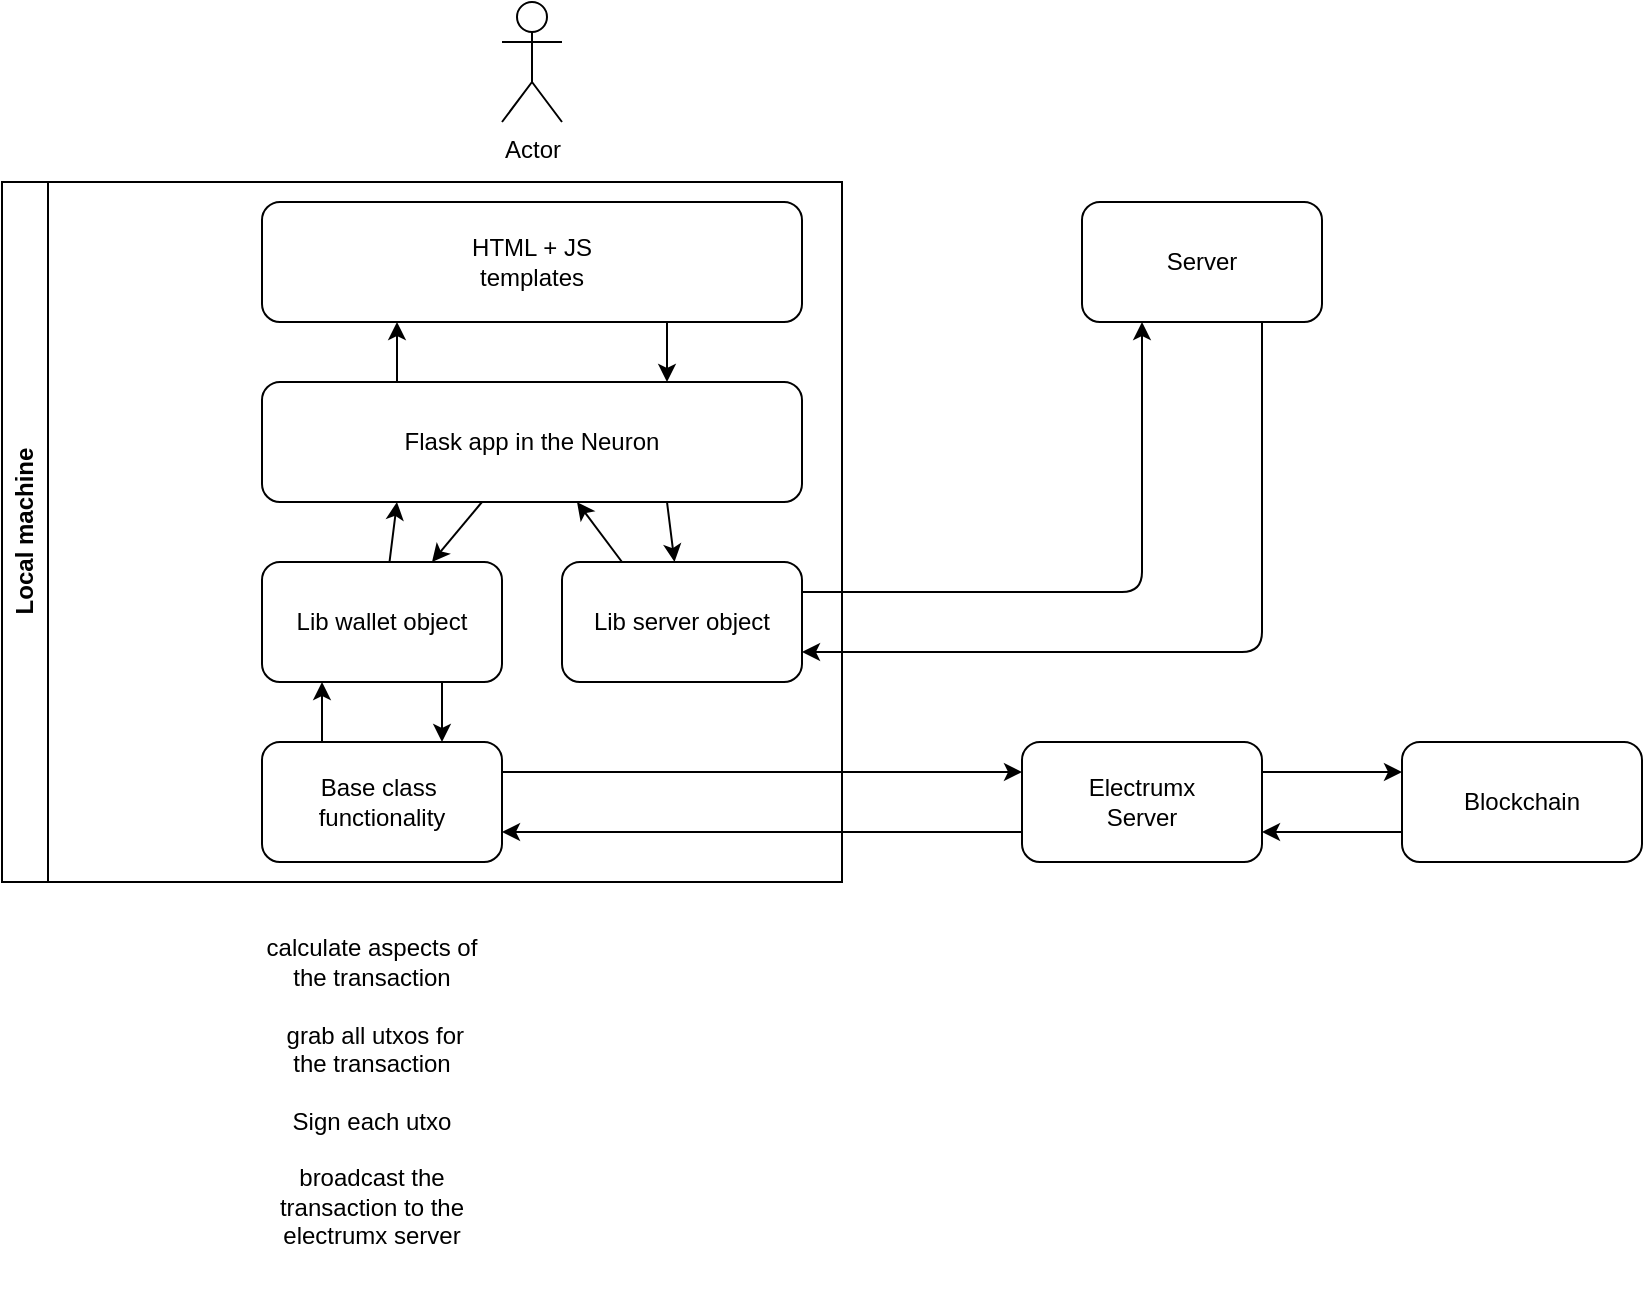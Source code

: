 <mxfile>
    <diagram id="C5fJZ2jLE_RFz2CwqT79" name="Page-1">
        <mxGraphModel dx="911" dy="607" grid="1" gridSize="10" guides="1" tooltips="1" connect="1" arrows="1" fold="1" page="1" pageScale="1" pageWidth="850" pageHeight="1100" math="0" shadow="0">
            <root>
                <mxCell id="0"/>
                <mxCell id="1" parent="0"/>
                <mxCell id="11" style="edgeStyle=none;html=1;exitX=0.75;exitY=1;exitDx=0;exitDy=0;entryX=0.75;entryY=0;entryDx=0;entryDy=0;" parent="1" source="2" target="4" edge="1">
                    <mxGeometry relative="1" as="geometry"/>
                </mxCell>
                <mxCell id="2" value="HTML + JS&lt;br&gt;templates" style="rounded=1;whiteSpace=wrap;html=1;" parent="1" vertex="1">
                    <mxGeometry x="130" y="150" width="270" height="60" as="geometry"/>
                </mxCell>
                <mxCell id="3" value="Actor" style="shape=umlActor;verticalLabelPosition=bottom;verticalAlign=top;html=1;outlineConnect=0;" parent="1" vertex="1">
                    <mxGeometry x="250" y="50" width="30" height="60" as="geometry"/>
                </mxCell>
                <mxCell id="10" style="edgeStyle=none;html=1;exitX=0.75;exitY=1;exitDx=0;exitDy=0;" parent="1" source="4" target="5" edge="1">
                    <mxGeometry relative="1" as="geometry"/>
                </mxCell>
                <mxCell id="12" style="edgeStyle=none;html=1;entryX=0.25;entryY=1;entryDx=0;entryDy=0;exitX=0.25;exitY=0;exitDx=0;exitDy=0;" parent="1" source="4" target="2" edge="1">
                    <mxGeometry relative="1" as="geometry"/>
                </mxCell>
                <mxCell id="26" style="edgeStyle=none;html=1;" edge="1" parent="1" source="4" target="13">
                    <mxGeometry relative="1" as="geometry"/>
                </mxCell>
                <mxCell id="4" value="Flask app in the Neuron" style="rounded=1;whiteSpace=wrap;html=1;" parent="1" vertex="1">
                    <mxGeometry x="130" y="240" width="270" height="60" as="geometry"/>
                </mxCell>
                <mxCell id="7" style="edgeStyle=none;html=1;entryX=0.25;entryY=1;entryDx=0;entryDy=0;exitX=1;exitY=0.25;exitDx=0;exitDy=0;" parent="1" source="5" target="6" edge="1">
                    <mxGeometry relative="1" as="geometry">
                        <Array as="points">
                            <mxPoint x="570" y="345"/>
                        </Array>
                    </mxGeometry>
                </mxCell>
                <mxCell id="9" style="edgeStyle=none;html=1;exitX=0.25;exitY=0;exitDx=0;exitDy=0;" parent="1" source="5" target="4" edge="1">
                    <mxGeometry relative="1" as="geometry"/>
                </mxCell>
                <mxCell id="5" value="Lib server object" style="rounded=1;whiteSpace=wrap;html=1;" parent="1" vertex="1">
                    <mxGeometry x="280" y="330" width="120" height="60" as="geometry"/>
                </mxCell>
                <mxCell id="8" style="edgeStyle=none;html=1;entryX=1;entryY=0.75;entryDx=0;entryDy=0;exitX=0.75;exitY=1;exitDx=0;exitDy=0;" parent="1" source="6" target="5" edge="1">
                    <mxGeometry relative="1" as="geometry">
                        <Array as="points">
                            <mxPoint x="630" y="375"/>
                        </Array>
                    </mxGeometry>
                </mxCell>
                <mxCell id="6" value="Server" style="rounded=1;whiteSpace=wrap;html=1;" parent="1" vertex="1">
                    <mxGeometry x="540" y="150" width="120" height="60" as="geometry"/>
                </mxCell>
                <mxCell id="18" value="calculate aspects of the transaction&lt;br&gt;&lt;br&gt;&amp;nbsp;grab all utxos for the transaction&lt;br&gt;&lt;br&gt;Sign each utxo&lt;br&gt;&lt;br&gt;broadcast the transaction to the electrumx server" style="text;html=1;strokeColor=none;fillColor=none;align=center;verticalAlign=middle;whiteSpace=wrap;rounded=0;" parent="1" vertex="1">
                    <mxGeometry x="130" y="490" width="110" height="210" as="geometry"/>
                </mxCell>
                <mxCell id="19" style="edgeStyle=none;html=1;entryX=0;entryY=0.25;entryDx=0;entryDy=0;exitX=1;exitY=0.25;exitDx=0;exitDy=0;" parent="1" source="14" target="21" edge="1">
                    <mxGeometry relative="1" as="geometry">
                        <Array as="points"/>
                        <mxPoint x="270" y="435" as="sourcePoint"/>
                    </mxGeometry>
                </mxCell>
                <mxCell id="20" style="edgeStyle=none;html=1;entryX=1;entryY=0.75;entryDx=0;entryDy=0;exitX=0;exitY=0.75;exitDx=0;exitDy=0;" parent="1" source="21" target="14" edge="1">
                    <mxGeometry relative="1" as="geometry">
                        <Array as="points"/>
                        <mxPoint x="370" y="635" as="targetPoint"/>
                    </mxGeometry>
                </mxCell>
                <mxCell id="24" style="edgeStyle=none;html=1;exitX=1;exitY=0.25;exitDx=0;exitDy=0;entryX=0;entryY=0.25;entryDx=0;entryDy=0;" edge="1" parent="1" source="21" target="23">
                    <mxGeometry relative="1" as="geometry"/>
                </mxCell>
                <mxCell id="21" value="Electrumx&lt;br&gt;Server" style="rounded=1;whiteSpace=wrap;html=1;" parent="1" vertex="1">
                    <mxGeometry x="510" y="420" width="120" height="60" as="geometry"/>
                </mxCell>
                <mxCell id="22" value="Local machine" style="swimlane;horizontal=0;whiteSpace=wrap;html=1;" vertex="1" parent="1">
                    <mxGeometry y="140" width="420" height="350" as="geometry"/>
                </mxCell>
                <mxCell id="13" value="Lib wallet object" style="rounded=1;whiteSpace=wrap;html=1;" parent="22" vertex="1">
                    <mxGeometry x="130" y="190" width="120" height="60" as="geometry"/>
                </mxCell>
                <mxCell id="16" style="edgeStyle=none;html=1;entryX=0.25;entryY=1;entryDx=0;entryDy=0;exitX=0.25;exitY=0;exitDx=0;exitDy=0;" parent="22" source="14" target="13" edge="1">
                    <mxGeometry relative="1" as="geometry"/>
                </mxCell>
                <mxCell id="14" value="Base class&amp;nbsp;&lt;br&gt;functionality" style="rounded=1;whiteSpace=wrap;html=1;" parent="22" vertex="1">
                    <mxGeometry x="130" y="280" width="120" height="60" as="geometry"/>
                </mxCell>
                <mxCell id="15" style="edgeStyle=none;html=1;entryX=0.75;entryY=0;entryDx=0;entryDy=0;exitX=0.75;exitY=1;exitDx=0;exitDy=0;" parent="22" source="13" target="14" edge="1">
                    <mxGeometry relative="1" as="geometry"/>
                </mxCell>
                <mxCell id="25" style="edgeStyle=none;html=1;entryX=1;entryY=0.75;entryDx=0;entryDy=0;exitX=0;exitY=0.75;exitDx=0;exitDy=0;" edge="1" parent="1" source="23" target="21">
                    <mxGeometry relative="1" as="geometry"/>
                </mxCell>
                <mxCell id="23" value="Blockchain" style="rounded=1;whiteSpace=wrap;html=1;" vertex="1" parent="1">
                    <mxGeometry x="700" y="420" width="120" height="60" as="geometry"/>
                </mxCell>
                <mxCell id="27" style="edgeStyle=none;html=1;entryX=0.25;entryY=1;entryDx=0;entryDy=0;" edge="1" parent="1" source="13" target="4">
                    <mxGeometry relative="1" as="geometry"/>
                </mxCell>
            </root>
        </mxGraphModel>
    </diagram>
</mxfile>
